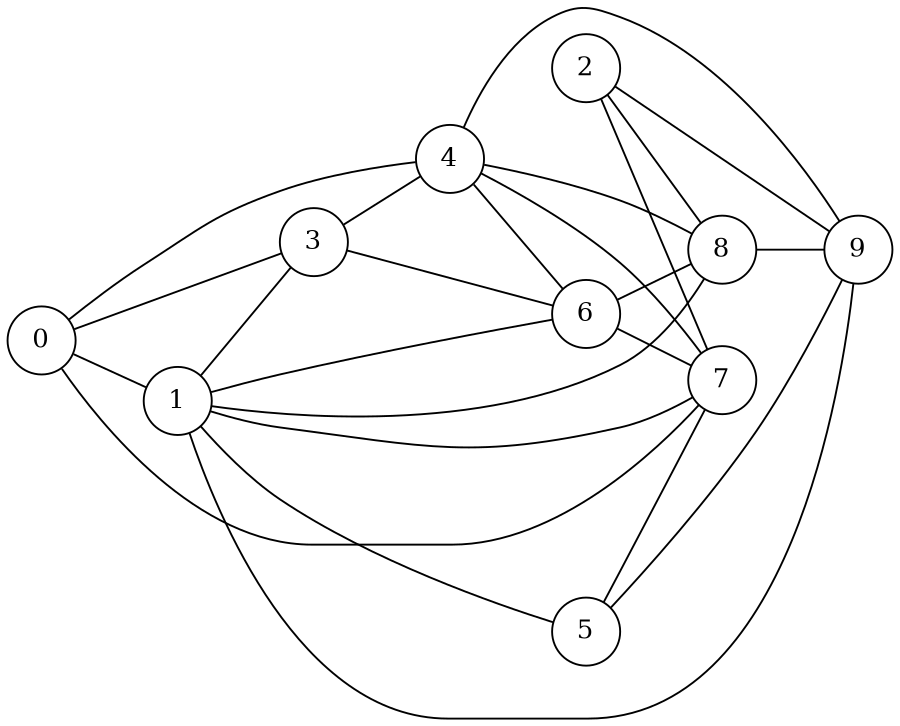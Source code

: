 graph unix {
	graph [ dpi = 300 ];
	node [shape=circle];
	size="6,6";
	rankdir="LR";

	0 -- 1
	0 -- 3
	0 -- 4
	0 -- 7
	1 -- 3
	1 -- 5
	1 -- 6
	1 -- 7
	1 -- 8
	1 -- 9
	2 -- 7
	2 -- 8
	2 -- 9
	3 -- 4
	3 -- 6
	4 -- 6
	4 -- 7
	4 -- 8
	4 -- 9
	5 -- 7
	5 -- 9
	6 -- 7
	6 -- 8
	8 -- 9
}
